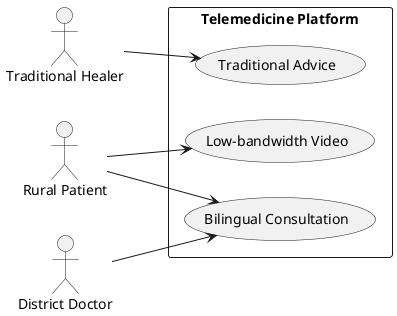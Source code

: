 @startuml
left to right direction

actor "Rural Patient" as Patient
actor "Traditional Healer" as Healer
actor "District Doctor" as Doctor

rectangle "Telemedicine Platform" {
  usecase "Bilingual Consultation" as UC1
  usecase "Traditional Advice" as UC2
  usecase "Low-bandwidth Video" as UC3
}

Patient --> UC1
Patient --> UC3
Healer --> UC2
Doctor --> UC1
@enduml
